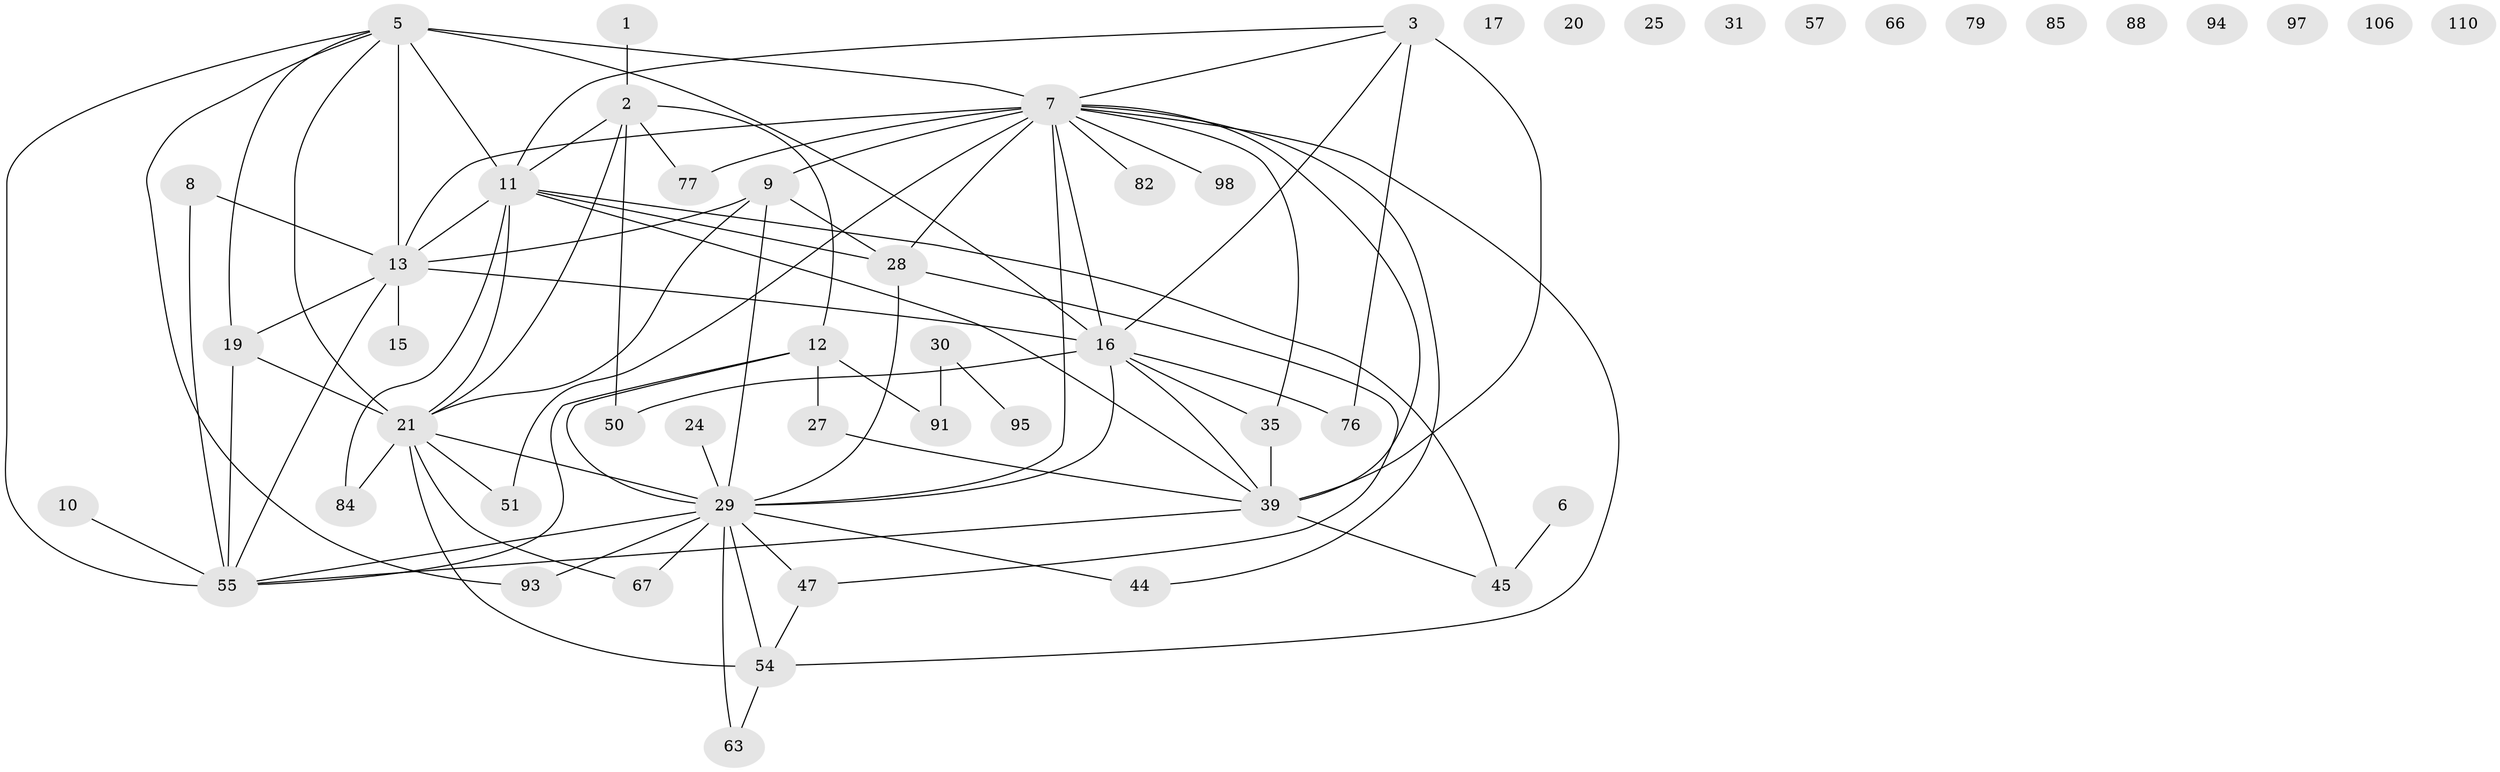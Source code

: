 // original degree distribution, {1: 0.10344827586206896, 4: 0.12931034482758622, 3: 0.1724137931034483, 2: 0.29310344827586204, 5: 0.09482758620689655, 0: 0.11206896551724138, 6: 0.06896551724137931, 7: 0.017241379310344827, 9: 0.008620689655172414}
// Generated by graph-tools (version 1.1) at 2025/16/03/04/25 18:16:43]
// undirected, 53 vertices, 84 edges
graph export_dot {
graph [start="1"]
  node [color=gray90,style=filled];
  1;
  2 [super="+14+4"];
  3 [super="+71+87"];
  5 [super="+108+52+92"];
  6 [super="+90"];
  7 [super="+48+42+22"];
  8 [super="+23"];
  9 [super="+18+61"];
  10 [super="+26"];
  11 [super="+36+64"];
  12 [super="+72+65+101"];
  13 [super="+115+53"];
  15 [super="+60"];
  16 [super="+43+103+70"];
  17;
  19 [super="+46"];
  20;
  21 [super="+80+81+68+40+58"];
  24;
  25;
  27;
  28 [super="+99"];
  29 [super="+100+107+33+59+32"];
  30 [super="+109"];
  31;
  35 [super="+111+74"];
  39 [super="+105"];
  44;
  45;
  47 [super="+56"];
  50;
  51 [super="+83+86"];
  54 [super="+78"];
  55 [super="+62"];
  57;
  63;
  66;
  67;
  76 [super="+114"];
  77;
  79;
  82;
  84;
  85;
  88;
  91;
  93;
  94;
  95 [super="+96"];
  97;
  98;
  106;
  110;
  1 -- 2;
  2 -- 50;
  2 -- 77;
  2 -- 12;
  2 -- 21;
  2 -- 11;
  3 -- 39 [weight=2];
  3 -- 16;
  3 -- 11;
  3 -- 76;
  3 -- 7;
  5 -- 93;
  5 -- 11;
  5 -- 19;
  5 -- 7 [weight=2];
  5 -- 21;
  5 -- 16;
  5 -- 55;
  5 -- 13;
  6 -- 45;
  7 -- 54 [weight=2];
  7 -- 77;
  7 -- 16 [weight=3];
  7 -- 82;
  7 -- 51 [weight=2];
  7 -- 9 [weight=3];
  7 -- 13;
  7 -- 98;
  7 -- 39;
  7 -- 44;
  7 -- 29;
  7 -- 28;
  7 -- 35;
  8 -- 13;
  8 -- 55;
  9 -- 28 [weight=2];
  9 -- 13;
  9 -- 29;
  9 -- 21;
  10 -- 55;
  11 -- 84;
  11 -- 21 [weight=2];
  11 -- 28;
  11 -- 45;
  11 -- 39;
  11 -- 13;
  12 -- 27;
  12 -- 55;
  12 -- 91;
  12 -- 29;
  13 -- 19;
  13 -- 16;
  13 -- 55;
  13 -- 15;
  16 -- 35;
  16 -- 50;
  16 -- 39;
  16 -- 76;
  16 -- 29;
  19 -- 21;
  19 -- 55;
  21 -- 54 [weight=2];
  21 -- 29;
  21 -- 67;
  21 -- 84;
  21 -- 51;
  24 -- 29;
  27 -- 39;
  28 -- 47;
  28 -- 29;
  29 -- 63;
  29 -- 67 [weight=2];
  29 -- 47 [weight=2];
  29 -- 44;
  29 -- 93;
  29 -- 54;
  29 -- 55;
  30 -- 91;
  30 -- 95;
  35 -- 39;
  39 -- 45;
  39 -- 55;
  47 -- 54;
  54 -- 63;
}
